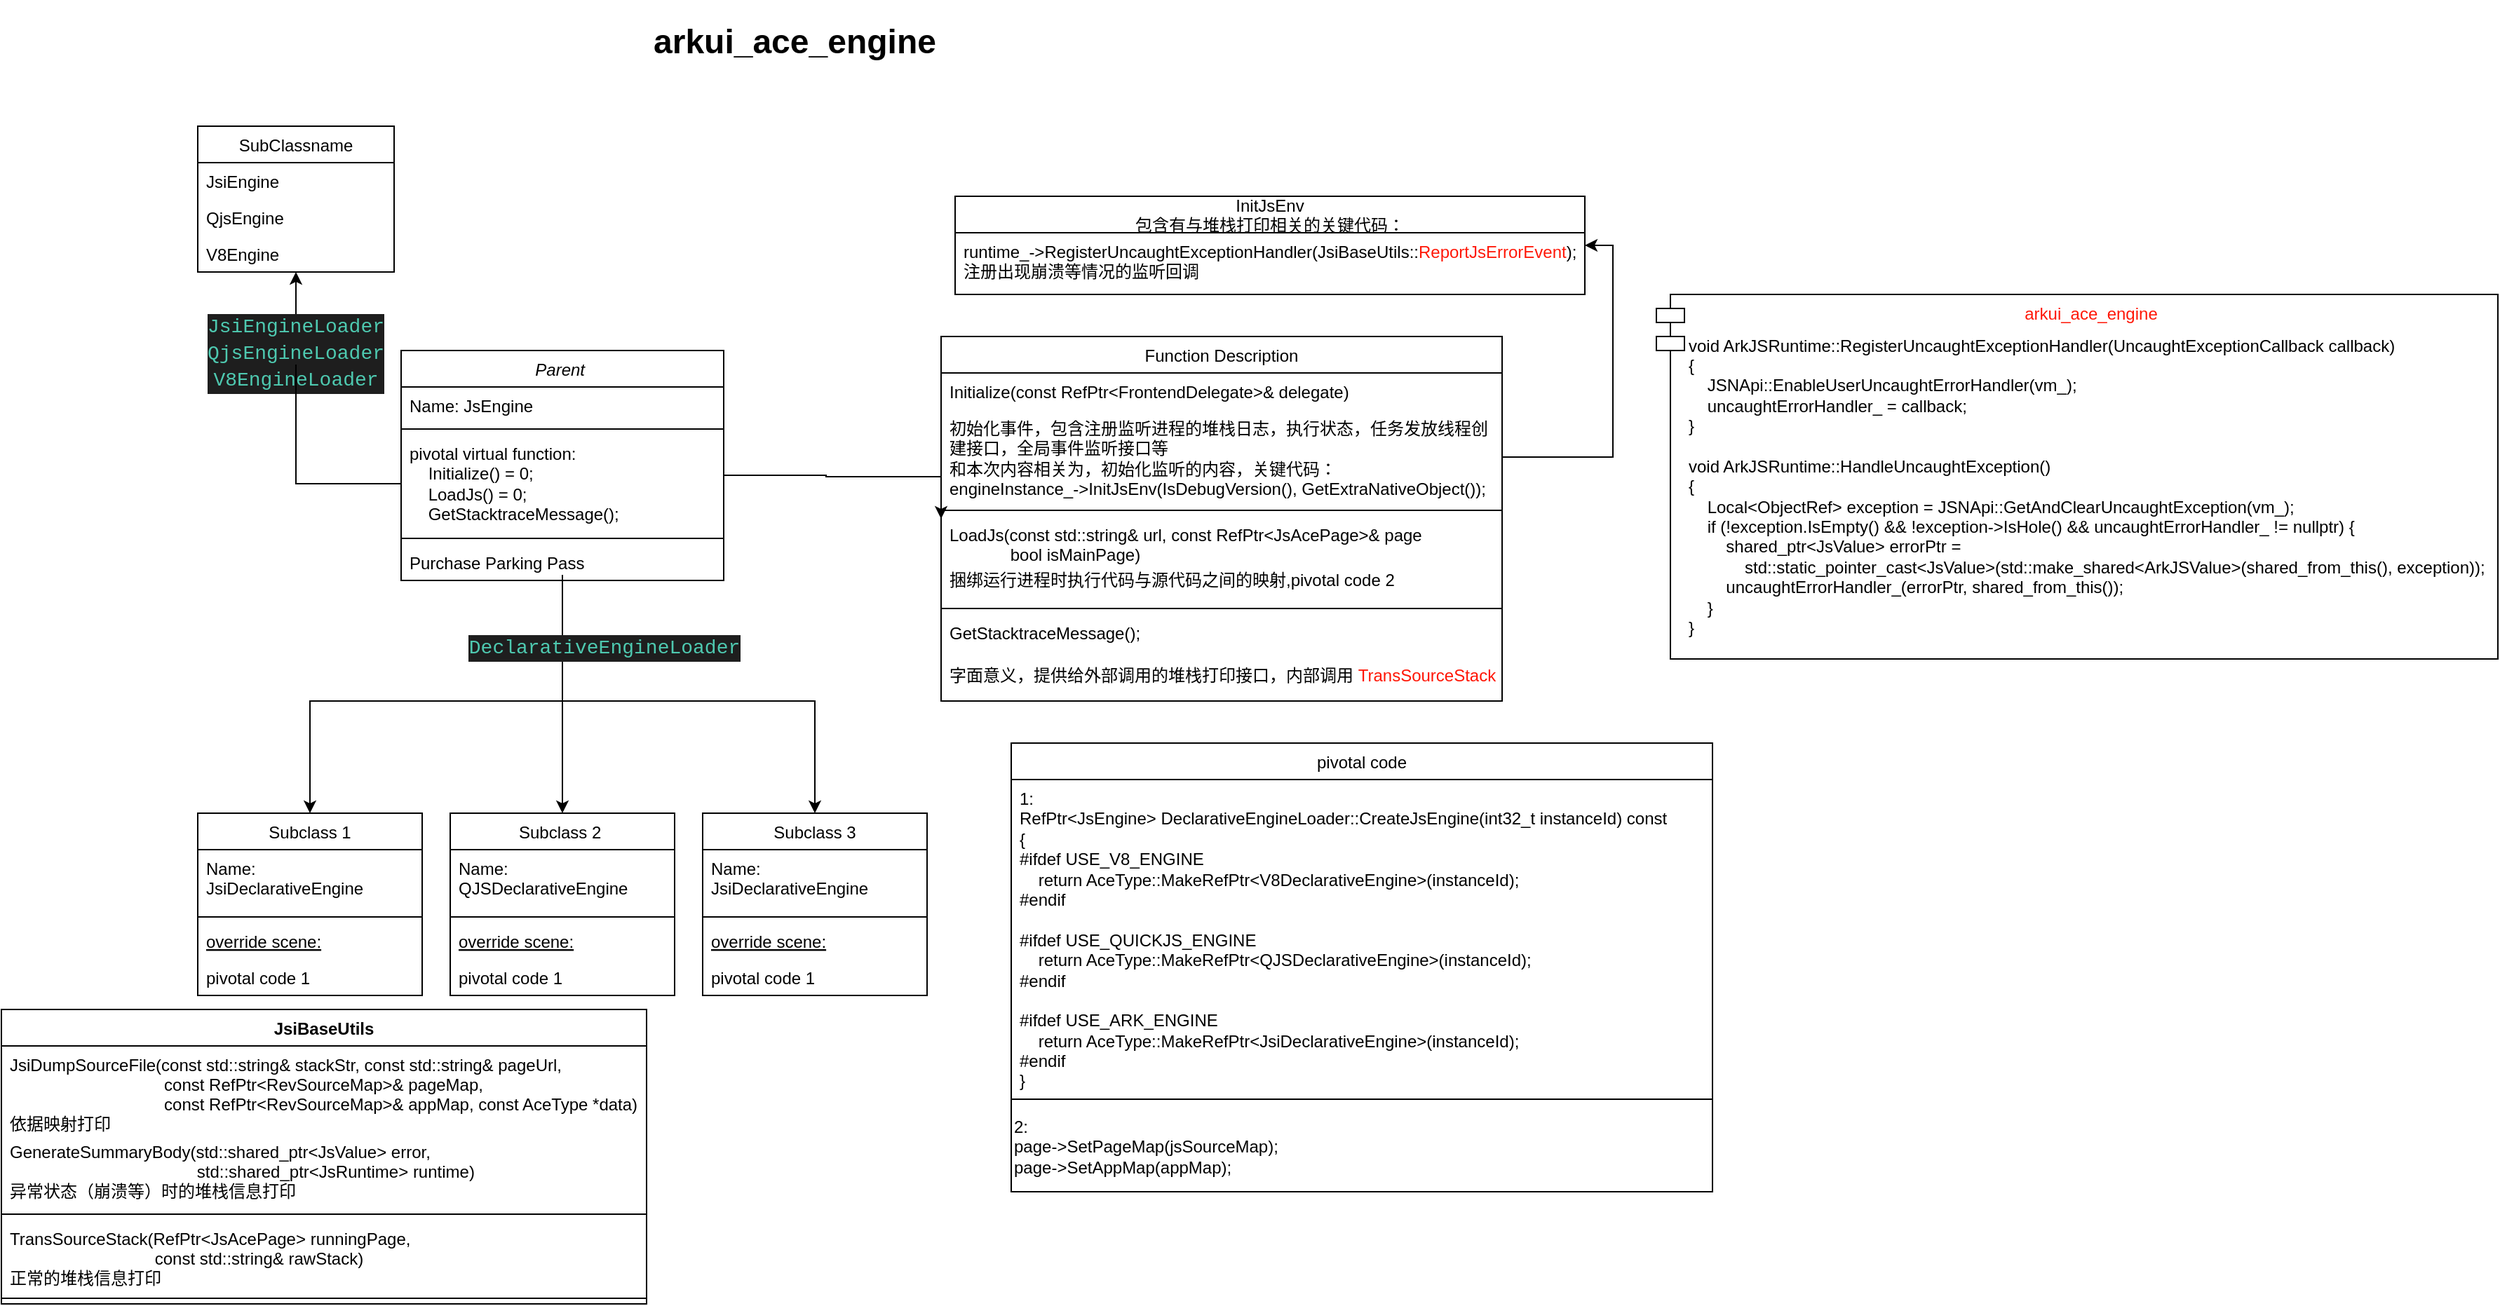 <mxfile version="20.1.2" type="github" pages="2">
  <diagram id="C5RBs43oDa-KdzZeNtuy" name="Page-1">
    <mxGraphModel dx="1360" dy="802" grid="1" gridSize="10" guides="1" tooltips="1" connect="1" arrows="1" fold="1" page="1" pageScale="1" pageWidth="827" pageHeight="1169" background="none" math="0" shadow="0">
      <root>
        <mxCell id="WIyWlLk6GJQsqaUBKTNV-0" />
        <mxCell id="WIyWlLk6GJQsqaUBKTNV-1" parent="WIyWlLk6GJQsqaUBKTNV-0" />
        <mxCell id="IO2iFSCvqAnWVY3sA_fM-19" style="edgeStyle=orthogonalEdgeStyle;rounded=0;orthogonalLoop=1;jettySize=auto;html=1;exitX=0.5;exitY=1;exitDx=0;exitDy=0;" parent="WIyWlLk6GJQsqaUBKTNV-1" source="zkfFHV4jXpPFQw0GAbJ--0" target="IO2iFSCvqAnWVY3sA_fM-6" edge="1">
          <mxGeometry relative="1" as="geometry">
            <Array as="points">
              <mxPoint x="440" y="630" />
            </Array>
          </mxGeometry>
        </mxCell>
        <mxCell id="IO2iFSCvqAnWVY3sA_fM-20" style="edgeStyle=orthogonalEdgeStyle;rounded=0;orthogonalLoop=1;jettySize=auto;html=1;exitX=0.5;exitY=1;exitDx=0;exitDy=0;entryX=0.5;entryY=0;entryDx=0;entryDy=0;" parent="WIyWlLk6GJQsqaUBKTNV-1" source="zkfFHV4jXpPFQw0GAbJ--0" target="IO2iFSCvqAnWVY3sA_fM-12" edge="1">
          <mxGeometry relative="1" as="geometry">
            <Array as="points">
              <mxPoint x="440" y="720" />
              <mxPoint x="620" y="720" />
            </Array>
          </mxGeometry>
        </mxCell>
        <mxCell id="IO2iFSCvqAnWVY3sA_fM-38" style="edgeStyle=orthogonalEdgeStyle;rounded=0;orthogonalLoop=1;jettySize=auto;html=1;exitX=0.5;exitY=1;exitDx=0;exitDy=0;" parent="WIyWlLk6GJQsqaUBKTNV-1" source="zkfFHV4jXpPFQw0GAbJ--0" target="IO2iFSCvqAnWVY3sA_fM-0" edge="1">
          <mxGeometry relative="1" as="geometry">
            <Array as="points">
              <mxPoint x="440" y="720" />
              <mxPoint x="260" y="720" />
            </Array>
          </mxGeometry>
        </mxCell>
        <mxCell id="zkfFHV4jXpPFQw0GAbJ--0" value="Parent " style="swimlane;fontStyle=2;align=center;verticalAlign=top;childLayout=stackLayout;horizontal=1;startSize=26;horizontalStack=0;resizeParent=1;resizeLast=0;collapsible=1;marginBottom=0;rounded=0;shadow=0;strokeWidth=1;" parent="WIyWlLk6GJQsqaUBKTNV-1" vertex="1">
          <mxGeometry x="325" y="470" width="230" height="164" as="geometry">
            <mxRectangle x="230" y="140" width="160" height="26" as="alternateBounds" />
          </mxGeometry>
        </mxCell>
        <mxCell id="zkfFHV4jXpPFQw0GAbJ--1" value="Name: JsEngine" style="text;align=left;verticalAlign=top;spacingLeft=4;spacingRight=4;overflow=hidden;rotatable=0;points=[[0,0.5],[1,0.5]];portConstraint=eastwest;" parent="zkfFHV4jXpPFQw0GAbJ--0" vertex="1">
          <mxGeometry y="26" width="230" height="26" as="geometry" />
        </mxCell>
        <mxCell id="IO2iFSCvqAnWVY3sA_fM-24" value="" style="line;html=1;strokeWidth=1;align=left;verticalAlign=middle;spacingTop=-1;spacingLeft=3;spacingRight=3;rotatable=0;labelPosition=right;points=[];portConstraint=eastwest;" parent="zkfFHV4jXpPFQw0GAbJ--0" vertex="1">
          <mxGeometry y="52" width="230" height="8" as="geometry" />
        </mxCell>
        <mxCell id="zkfFHV4jXpPFQw0GAbJ--2" value="pivotal virtual function:&lt;br&gt;&amp;nbsp;&amp;nbsp;&amp;nbsp;&amp;nbsp;Initialize() = 0;&lt;br&gt;&amp;nbsp;&amp;nbsp;&amp;nbsp;&amp;nbsp;LoadJs() = 0;&lt;br&gt;&amp;nbsp; &amp;nbsp; GetStacktraceMessage();" style="text;align=left;verticalAlign=top;spacingLeft=4;spacingRight=4;overflow=hidden;rotatable=0;points=[[0,0.5],[1,0.5]];portConstraint=eastwest;rounded=0;shadow=0;html=1;" parent="zkfFHV4jXpPFQw0GAbJ--0" vertex="1">
          <mxGeometry y="60" width="230" height="70" as="geometry" />
        </mxCell>
        <mxCell id="zkfFHV4jXpPFQw0GAbJ--4" value="" style="line;html=1;strokeWidth=1;align=left;verticalAlign=middle;spacingTop=-1;spacingLeft=3;spacingRight=3;rotatable=0;labelPosition=right;points=[];portConstraint=eastwest;" parent="zkfFHV4jXpPFQw0GAbJ--0" vertex="1">
          <mxGeometry y="130" width="230" height="8" as="geometry" />
        </mxCell>
        <mxCell id="zkfFHV4jXpPFQw0GAbJ--5" value="Purchase Parking Pass" style="text;align=left;verticalAlign=top;spacingLeft=4;spacingRight=4;overflow=hidden;rotatable=0;points=[[0,0.5],[1,0.5]];portConstraint=eastwest;" parent="zkfFHV4jXpPFQw0GAbJ--0" vertex="1">
          <mxGeometry y="138" width="230" height="26" as="geometry" />
        </mxCell>
        <mxCell id="zkfFHV4jXpPFQw0GAbJ--13" value="pivotal code" style="swimlane;fontStyle=0;align=center;verticalAlign=top;childLayout=stackLayout;horizontal=1;startSize=26;horizontalStack=0;resizeParent=1;resizeLast=0;collapsible=1;marginBottom=0;rounded=0;shadow=0;strokeWidth=1;" parent="WIyWlLk6GJQsqaUBKTNV-1" vertex="1">
          <mxGeometry x="760" y="750" width="500" height="320" as="geometry">
            <mxRectangle x="340" y="380" width="170" height="26" as="alternateBounds" />
          </mxGeometry>
        </mxCell>
        <mxCell id="IO2iFSCvqAnWVY3sA_fM-40" value="1:&lt;br&gt;&lt;div&gt;RefPtr&amp;lt;JsEngine&amp;gt; DeclarativeEngineLoader::CreateJsEngine(int32_t instanceId) const&lt;/div&gt;&lt;div&gt;{&lt;/div&gt;&lt;div&gt;#ifdef USE_V8_ENGINE&lt;/div&gt;&lt;div&gt;&amp;nbsp; &amp;nbsp; return AceType::MakeRefPtr&amp;lt;V8DeclarativeEngine&amp;gt;(instanceId);&lt;/div&gt;&lt;div&gt;#endif&lt;/div&gt;&lt;div&gt;&lt;br&gt;&lt;/div&gt;&lt;div&gt;#ifdef USE_QUICKJS_ENGINE&lt;/div&gt;&lt;div&gt;&amp;nbsp; &amp;nbsp; return AceType::MakeRefPtr&amp;lt;QJSDeclarativeEngine&amp;gt;(instanceId);&lt;/div&gt;&lt;div&gt;#endif&lt;/div&gt;&lt;div&gt;&lt;br&gt;&lt;/div&gt;&lt;div&gt;#ifdef USE_ARK_ENGINE&lt;/div&gt;&lt;div&gt;&amp;nbsp; &amp;nbsp; return AceType::MakeRefPtr&amp;lt;JsiDeclarativeEngine&amp;gt;(instanceId);&lt;/div&gt;&lt;div&gt;#endif&lt;/div&gt;&lt;div&gt;}&lt;/div&gt;" style="text;align=left;verticalAlign=top;spacingLeft=4;spacingRight=4;overflow=hidden;rotatable=0;points=[[0,0.5],[1,0.5]];portConstraint=eastwest;labelBorderColor=none;whiteSpace=wrap;html=1;" parent="zkfFHV4jXpPFQw0GAbJ--13" vertex="1">
          <mxGeometry y="26" width="500" height="224" as="geometry" />
        </mxCell>
        <mxCell id="zkfFHV4jXpPFQw0GAbJ--15" value="" style="line;html=1;strokeWidth=1;align=left;verticalAlign=middle;spacingTop=-1;spacingLeft=3;spacingRight=3;rotatable=0;labelPosition=right;points=[];portConstraint=eastwest;" parent="zkfFHV4jXpPFQw0GAbJ--13" vertex="1">
          <mxGeometry y="250" width="500" height="8" as="geometry" />
        </mxCell>
        <mxCell id="MEmFjFD-LDoa6DUwcWKF-1" value="&lt;div style=&quot;&quot;&gt;&lt;div&gt;2:&lt;/div&gt;&lt;div&gt;page-&amp;gt;SetPageMap(jsSourceMap);&lt;/div&gt;&lt;div&gt;page-&amp;gt;SetAppMap(appMap);&lt;/div&gt;&lt;/div&gt;" style="text;html=1;align=left;verticalAlign=middle;resizable=0;points=[];autosize=1;strokeColor=none;fillColor=none;" parent="zkfFHV4jXpPFQw0GAbJ--13" vertex="1">
          <mxGeometry y="258" width="500" height="60" as="geometry" />
        </mxCell>
        <mxCell id="zkfFHV4jXpPFQw0GAbJ--17" value="Function Description" style="swimlane;fontStyle=0;align=center;verticalAlign=top;childLayout=stackLayout;horizontal=1;startSize=26;horizontalStack=0;resizeParent=1;resizeLast=0;collapsible=1;marginBottom=0;rounded=0;shadow=0;strokeWidth=1;" parent="WIyWlLk6GJQsqaUBKTNV-1" vertex="1">
          <mxGeometry x="710" y="460" width="400" height="260" as="geometry">
            <mxRectangle x="560" y="470" width="160" height="26" as="alternateBounds" />
          </mxGeometry>
        </mxCell>
        <mxCell id="zkfFHV4jXpPFQw0GAbJ--19" value="Initialize(const RefPtr&lt;FrontendDelegate&gt;&amp; delegate)" style="text;align=left;verticalAlign=top;spacingLeft=4;spacingRight=4;overflow=hidden;rotatable=0;points=[[0,0.5],[1,0.5]];portConstraint=eastwest;rounded=0;shadow=0;html=0;" parent="zkfFHV4jXpPFQw0GAbJ--17" vertex="1">
          <mxGeometry y="26" width="400" height="26" as="geometry" />
        </mxCell>
        <mxCell id="zkfFHV4jXpPFQw0GAbJ--20" value="初始化事件，包含注册监听进程的堆栈日志，执行状态，任务发放线程创建接口，全局事件监听接口等&#xa;和本次内容相关为，初始化监听的内容，关键代码：&#xa;engineInstance_-&gt;InitJsEnv(IsDebugVersion(), GetExtraNativeObject());" style="text;align=left;verticalAlign=top;spacingLeft=4;spacingRight=4;overflow=hidden;rotatable=0;points=[[0,0.5],[1,0.5]];portConstraint=eastwest;rounded=0;shadow=0;html=0;whiteSpace=wrap;" parent="zkfFHV4jXpPFQw0GAbJ--17" vertex="1">
          <mxGeometry y="52" width="400" height="68" as="geometry" />
        </mxCell>
        <mxCell id="zkfFHV4jXpPFQw0GAbJ--23" value="" style="line;html=1;strokeWidth=1;align=left;verticalAlign=middle;spacingTop=-1;spacingLeft=3;spacingRight=3;rotatable=0;labelPosition=right;points=[];portConstraint=eastwest;" parent="zkfFHV4jXpPFQw0GAbJ--17" vertex="1">
          <mxGeometry y="120" width="400" height="8" as="geometry" />
        </mxCell>
        <mxCell id="zkfFHV4jXpPFQw0GAbJ--24" value="LoadJs(const std::string&amp; url, const RefPtr&lt;JsAcePage&gt;&amp; page&#xa;             bool isMainPage)" style="text;align=left;verticalAlign=top;spacingLeft=4;spacingRight=4;overflow=hidden;rotatable=0;points=[[0,0.5],[1,0.5]];portConstraint=eastwest;whiteSpace=wrap;" parent="zkfFHV4jXpPFQw0GAbJ--17" vertex="1">
          <mxGeometry y="128" width="400" height="32" as="geometry" />
        </mxCell>
        <mxCell id="zkfFHV4jXpPFQw0GAbJ--25" value="捆绑运行进程时执行代码与源代码之间的映射,pivotal code 2" style="text;align=left;verticalAlign=top;spacingLeft=4;spacingRight=4;overflow=hidden;rotatable=0;points=[[0,0.5],[1,0.5]];portConstraint=eastwest;" parent="zkfFHV4jXpPFQw0GAbJ--17" vertex="1">
          <mxGeometry y="160" width="400" height="30" as="geometry" />
        </mxCell>
        <mxCell id="IO2iFSCvqAnWVY3sA_fM-64" value="" style="line;html=1;strokeWidth=1;align=left;verticalAlign=middle;spacingTop=-1;spacingLeft=3;spacingRight=3;rotatable=0;labelPosition=right;points=[];portConstraint=eastwest;" parent="zkfFHV4jXpPFQw0GAbJ--17" vertex="1">
          <mxGeometry y="190" width="400" height="8" as="geometry" />
        </mxCell>
        <mxCell id="IO2iFSCvqAnWVY3sA_fM-66" value="GetStacktraceMessage();" style="text;align=left;verticalAlign=top;spacingLeft=4;spacingRight=4;overflow=hidden;rotatable=0;points=[[0,0.5],[1,0.5]];portConstraint=eastwest;" parent="zkfFHV4jXpPFQw0GAbJ--17" vertex="1">
          <mxGeometry y="198" width="400" height="30" as="geometry" />
        </mxCell>
        <mxCell id="IO2iFSCvqAnWVY3sA_fM-65" value="&lt;span style=&quot;color: rgb(0, 0, 0);&quot;&gt;字面意义，提供给外部调用的堆栈打印接口，内部调用&amp;nbsp;&lt;/span&gt;TransSourceStack" style="text;align=left;verticalAlign=top;spacingLeft=4;spacingRight=4;overflow=hidden;rotatable=0;points=[[0,0.5],[1,0.5]];portConstraint=eastwest;whiteSpace=wrap;fontColor=#FF1605;html=1;" parent="zkfFHV4jXpPFQw0GAbJ--17" vertex="1">
          <mxGeometry y="228" width="400" height="32" as="geometry" />
        </mxCell>
        <mxCell id="IO2iFSCvqAnWVY3sA_fM-0" value="Subclass 1" style="swimlane;fontStyle=0;align=center;verticalAlign=top;childLayout=stackLayout;horizontal=1;startSize=26;horizontalStack=0;resizeParent=1;resizeLast=0;collapsible=1;marginBottom=0;rounded=0;shadow=0;strokeWidth=1;" parent="WIyWlLk6GJQsqaUBKTNV-1" vertex="1">
          <mxGeometry x="180" y="800" width="160" height="130" as="geometry">
            <mxRectangle x="130" y="380" width="160" height="26" as="alternateBounds" />
          </mxGeometry>
        </mxCell>
        <mxCell id="IO2iFSCvqAnWVY3sA_fM-1" value="Name:&amp;nbsp;&lt;br&gt;JsiDeclarativeEngine" style="text;align=left;verticalAlign=top;spacingLeft=4;spacingRight=4;overflow=hidden;rotatable=0;points=[[0,0.5],[1,0.5]];portConstraint=eastwest;labelBorderColor=none;whiteSpace=wrap;html=1;" parent="IO2iFSCvqAnWVY3sA_fM-0" vertex="1">
          <mxGeometry y="26" width="160" height="44" as="geometry" />
        </mxCell>
        <mxCell id="IO2iFSCvqAnWVY3sA_fM-3" value="" style="line;html=1;strokeWidth=1;align=left;verticalAlign=middle;spacingTop=-1;spacingLeft=3;spacingRight=3;rotatable=0;labelPosition=right;points=[];portConstraint=eastwest;" parent="IO2iFSCvqAnWVY3sA_fM-0" vertex="1">
          <mxGeometry y="70" width="160" height="8" as="geometry" />
        </mxCell>
        <mxCell id="IO2iFSCvqAnWVY3sA_fM-4" value="override scene:" style="text;align=left;verticalAlign=top;spacingLeft=4;spacingRight=4;overflow=hidden;rotatable=0;points=[[0,0.5],[1,0.5]];portConstraint=eastwest;fontStyle=4" parent="IO2iFSCvqAnWVY3sA_fM-0" vertex="1">
          <mxGeometry y="78" width="160" height="26" as="geometry" />
        </mxCell>
        <mxCell id="IO2iFSCvqAnWVY3sA_fM-5" value="pivotal code 1" style="text;align=left;verticalAlign=top;spacingLeft=4;spacingRight=4;overflow=hidden;rotatable=0;points=[[0,0.5],[1,0.5]];portConstraint=eastwest;" parent="IO2iFSCvqAnWVY3sA_fM-0" vertex="1">
          <mxGeometry y="104" width="160" height="26" as="geometry" />
        </mxCell>
        <mxCell id="IO2iFSCvqAnWVY3sA_fM-6" value="Subclass 2 " style="swimlane;fontStyle=0;align=center;verticalAlign=top;childLayout=stackLayout;horizontal=1;startSize=26;horizontalStack=0;resizeParent=1;resizeLast=0;collapsible=1;marginBottom=0;rounded=0;shadow=0;strokeWidth=1;" parent="WIyWlLk6GJQsqaUBKTNV-1" vertex="1">
          <mxGeometry x="360" y="800" width="160" height="130" as="geometry">
            <mxRectangle x="130" y="380" width="160" height="26" as="alternateBounds" />
          </mxGeometry>
        </mxCell>
        <mxCell id="IO2iFSCvqAnWVY3sA_fM-7" value="Name:&lt;br&gt;QJSDeclarativeEngine" style="text;align=left;verticalAlign=top;spacingLeft=4;spacingRight=4;overflow=hidden;rotatable=0;points=[[0,0.5],[1,0.5]];portConstraint=eastwest;whiteSpace=wrap;labelBorderColor=none;html=1;labelBackgroundColor=none;" parent="IO2iFSCvqAnWVY3sA_fM-6" vertex="1">
          <mxGeometry y="26" width="160" height="44" as="geometry" />
        </mxCell>
        <mxCell id="IO2iFSCvqAnWVY3sA_fM-9" value="" style="line;html=1;strokeWidth=1;align=left;verticalAlign=middle;spacingTop=-1;spacingLeft=3;spacingRight=3;rotatable=0;labelPosition=right;points=[];portConstraint=eastwest;" parent="IO2iFSCvqAnWVY3sA_fM-6" vertex="1">
          <mxGeometry y="70" width="160" height="8" as="geometry" />
        </mxCell>
        <mxCell id="IO2iFSCvqAnWVY3sA_fM-25" value="override scene:" style="text;align=left;verticalAlign=top;spacingLeft=4;spacingRight=4;overflow=hidden;rotatable=0;points=[[0,0.5],[1,0.5]];portConstraint=eastwest;fontStyle=4" parent="IO2iFSCvqAnWVY3sA_fM-6" vertex="1">
          <mxGeometry y="78" width="160" height="26" as="geometry" />
        </mxCell>
        <mxCell id="IO2iFSCvqAnWVY3sA_fM-36" value="pivotal code 1" style="text;align=left;verticalAlign=top;spacingLeft=4;spacingRight=4;overflow=hidden;rotatable=0;points=[[0,0.5],[1,0.5]];portConstraint=eastwest;" parent="IO2iFSCvqAnWVY3sA_fM-6" vertex="1">
          <mxGeometry y="104" width="160" height="26" as="geometry" />
        </mxCell>
        <mxCell id="IO2iFSCvqAnWVY3sA_fM-12" value="Subclass 3" style="swimlane;fontStyle=0;align=center;verticalAlign=top;childLayout=stackLayout;horizontal=1;startSize=26;horizontalStack=0;resizeParent=1;resizeLast=0;collapsible=1;marginBottom=0;rounded=0;shadow=0;strokeWidth=1;" parent="WIyWlLk6GJQsqaUBKTNV-1" vertex="1">
          <mxGeometry x="540" y="800" width="160" height="130" as="geometry">
            <mxRectangle x="130" y="380" width="160" height="26" as="alternateBounds" />
          </mxGeometry>
        </mxCell>
        <mxCell id="IO2iFSCvqAnWVY3sA_fM-23" value="Name:&lt;br&gt;JsiDeclarativeEngine" style="text;align=left;verticalAlign=top;spacingLeft=4;spacingRight=4;overflow=hidden;rotatable=0;points=[[0,0.5],[1,0.5]];portConstraint=eastwest;whiteSpace=wrap;labelBorderColor=none;labelBackgroundColor=none;html=1;" parent="IO2iFSCvqAnWVY3sA_fM-12" vertex="1">
          <mxGeometry y="26" width="160" height="44" as="geometry" />
        </mxCell>
        <mxCell id="IO2iFSCvqAnWVY3sA_fM-15" value="" style="line;html=1;strokeWidth=1;align=left;verticalAlign=middle;spacingTop=-1;spacingLeft=3;spacingRight=3;rotatable=0;labelPosition=right;points=[];portConstraint=eastwest;" parent="IO2iFSCvqAnWVY3sA_fM-12" vertex="1">
          <mxGeometry y="70" width="160" height="8" as="geometry" />
        </mxCell>
        <mxCell id="IO2iFSCvqAnWVY3sA_fM-26" value="override scene:" style="text;align=left;verticalAlign=top;spacingLeft=4;spacingRight=4;overflow=hidden;rotatable=0;points=[[0,0.5],[1,0.5]];portConstraint=eastwest;fontStyle=4" parent="IO2iFSCvqAnWVY3sA_fM-12" vertex="1">
          <mxGeometry y="78" width="160" height="26" as="geometry" />
        </mxCell>
        <mxCell id="IO2iFSCvqAnWVY3sA_fM-37" value="pivotal code 1" style="text;align=left;verticalAlign=top;spacingLeft=4;spacingRight=4;overflow=hidden;rotatable=0;points=[[0,0.5],[1,0.5]];portConstraint=eastwest;" parent="IO2iFSCvqAnWVY3sA_fM-12" vertex="1">
          <mxGeometry y="104" width="160" height="26" as="geometry" />
        </mxCell>
        <mxCell id="IO2iFSCvqAnWVY3sA_fM-22" style="edgeStyle=orthogonalEdgeStyle;rounded=0;orthogonalLoop=1;jettySize=auto;html=1;exitX=1;exitY=0.5;exitDx=0;exitDy=0;entryX=0;entryY=0.5;entryDx=0;entryDy=0;" parent="WIyWlLk6GJQsqaUBKTNV-1" source="zkfFHV4jXpPFQw0GAbJ--2" target="zkfFHV4jXpPFQw0GAbJ--17" edge="1">
          <mxGeometry relative="1" as="geometry">
            <mxPoint x="700" y="590" as="targetPoint" />
            <Array as="points">
              <mxPoint x="628" y="559" />
              <mxPoint x="700" y="560" />
            </Array>
          </mxGeometry>
        </mxCell>
        <mxCell id="IO2iFSCvqAnWVY3sA_fM-30" value="&lt;div style=&quot;color: rgb(212, 212, 212); background-color: rgb(30, 30, 30); font-family: Consolas, &amp;quot;Courier New&amp;quot;, monospace; font-size: 14px; line-height: 19px;&quot;&gt;&lt;span style=&quot;color: #4ec9b0;&quot;&gt;DeclarativeEngineLoader&lt;/span&gt;&lt;/div&gt;" style="text;html=1;strokeColor=none;fillColor=none;align=center;verticalAlign=middle;whiteSpace=wrap;rounded=0;labelBackgroundColor=none;labelBorderColor=none;" parent="WIyWlLk6GJQsqaUBKTNV-1" vertex="1">
          <mxGeometry x="440" y="667" width="60" height="30" as="geometry" />
        </mxCell>
        <mxCell id="IO2iFSCvqAnWVY3sA_fM-33" style="edgeStyle=orthogonalEdgeStyle;rounded=0;orthogonalLoop=1;jettySize=auto;html=1;exitX=0;exitY=0.5;exitDx=0;exitDy=0;entryX=0.5;entryY=1;entryDx=0;entryDy=0;startArrow=none;" parent="WIyWlLk6GJQsqaUBKTNV-1" source="IO2iFSCvqAnWVY3sA_fM-35" target="IO2iFSCvqAnWVY3sA_fM-53" edge="1">
          <mxGeometry relative="1" as="geometry">
            <mxPoint x="260" y="330" as="targetPoint" />
            <Array as="points">
              <mxPoint x="250" y="445" />
            </Array>
          </mxGeometry>
        </mxCell>
        <mxCell id="IO2iFSCvqAnWVY3sA_fM-45" value="InitJsEnv&#xa;包含有与堆栈打印相关的关键代码：" style="swimlane;fontStyle=0;childLayout=stackLayout;horizontal=1;startSize=26;fillColor=none;horizontalStack=0;resizeParent=1;resizeParentMax=0;resizeLast=0;collapsible=1;marginBottom=0;fontFamily=Helvetica;fontSize=12;fontColor=#000000;" parent="WIyWlLk6GJQsqaUBKTNV-1" vertex="1">
          <mxGeometry x="720" y="360" width="449" height="70" as="geometry" />
        </mxCell>
        <mxCell id="IO2iFSCvqAnWVY3sA_fM-46" value="runtime_-&amp;gt;RegisterUncaughtExceptionHandler(JsiBaseUtils::&lt;font color=&quot;#ff1808&quot;&gt;ReportJsErrorEvent&lt;/font&gt;);&lt;br&gt;注册出现崩溃等情况的监听回调" style="text;strokeColor=none;fillColor=none;align=left;verticalAlign=top;spacingLeft=4;spacingRight=4;overflow=hidden;rotatable=0;points=[[0,0.5],[1,0.5]];portConstraint=eastwest;fontFamily=Helvetica;fontSize=12;fontColor=#000000;whiteSpace=wrap;html=1;" parent="IO2iFSCvqAnWVY3sA_fM-45" vertex="1">
          <mxGeometry y="26" width="449" height="44" as="geometry" />
        </mxCell>
        <mxCell id="IO2iFSCvqAnWVY3sA_fM-51" style="edgeStyle=orthogonalEdgeStyle;rounded=0;orthogonalLoop=1;jettySize=auto;html=1;exitX=1;exitY=0.5;exitDx=0;exitDy=0;entryX=1;entryY=0.5;entryDx=0;entryDy=0;fontFamily=Helvetica;fontSize=12;fontColor=#000000;startSize=26;" parent="WIyWlLk6GJQsqaUBKTNV-1" source="zkfFHV4jXpPFQw0GAbJ--20" target="IO2iFSCvqAnWVY3sA_fM-45" edge="1">
          <mxGeometry relative="1" as="geometry" />
        </mxCell>
        <mxCell id="IO2iFSCvqAnWVY3sA_fM-53" value="SubClassname" style="swimlane;fontStyle=0;childLayout=stackLayout;horizontal=1;startSize=26;fillColor=none;horizontalStack=0;resizeParent=1;resizeParentMax=0;resizeLast=0;collapsible=1;marginBottom=0;fontFamily=Helvetica;fontSize=12;fontColor=#000000;" parent="WIyWlLk6GJQsqaUBKTNV-1" vertex="1">
          <mxGeometry x="180" y="310" width="140" height="104" as="geometry">
            <mxRectangle x="30" y="310" width="100" height="30" as="alternateBounds" />
          </mxGeometry>
        </mxCell>
        <mxCell id="IO2iFSCvqAnWVY3sA_fM-54" value="JsiEngine" style="text;strokeColor=none;fillColor=none;align=left;verticalAlign=top;spacingLeft=4;spacingRight=4;overflow=hidden;rotatable=0;points=[[0,0.5],[1,0.5]];portConstraint=eastwest;fontFamily=Helvetica;fontSize=12;fontColor=#000000;" parent="IO2iFSCvqAnWVY3sA_fM-53" vertex="1">
          <mxGeometry y="26" width="140" height="26" as="geometry" />
        </mxCell>
        <mxCell id="IO2iFSCvqAnWVY3sA_fM-55" value="QjsEngine" style="text;strokeColor=none;fillColor=none;align=left;verticalAlign=top;spacingLeft=4;spacingRight=4;overflow=hidden;rotatable=0;points=[[0,0.5],[1,0.5]];portConstraint=eastwest;fontFamily=Helvetica;fontSize=12;fontColor=#000000;" parent="IO2iFSCvqAnWVY3sA_fM-53" vertex="1">
          <mxGeometry y="52" width="140" height="26" as="geometry" />
        </mxCell>
        <mxCell id="IO2iFSCvqAnWVY3sA_fM-56" value="V8Engine" style="text;strokeColor=none;fillColor=none;align=left;verticalAlign=top;spacingLeft=4;spacingRight=4;overflow=hidden;rotatable=0;points=[[0,0.5],[1,0.5]];portConstraint=eastwest;fontFamily=Helvetica;fontSize=12;fontColor=#000000;" parent="IO2iFSCvqAnWVY3sA_fM-53" vertex="1">
          <mxGeometry y="78" width="140" height="26" as="geometry" />
        </mxCell>
        <mxCell id="IO2iFSCvqAnWVY3sA_fM-35" value="&lt;br&gt;&lt;div style=&quot;color: rgb(212, 212, 212); background-color: rgb(30, 30, 30); font-family: Consolas, &amp;quot;Courier New&amp;quot;, monospace; font-weight: normal; font-size: 14px; line-height: 19px;&quot;&gt;&lt;div&gt;&lt;span style=&quot;color: #4ec9b0;&quot;&gt;JsiEngineLoader&lt;/span&gt;&lt;/div&gt;&lt;/div&gt;&lt;div style=&quot;color: rgb(212, 212, 212); background-color: rgb(30, 30, 30); font-family: Consolas, &amp;quot;Courier New&amp;quot;, monospace; font-size: 14px; line-height: 19px;&quot;&gt;&lt;span style=&quot;color: #4ec9b0;&quot;&gt;QjsEngineLoader&lt;/span&gt;&lt;/div&gt;&lt;div style=&quot;color: rgb(212, 212, 212); background-color: rgb(30, 30, 30); font-family: Consolas, &amp;quot;Courier New&amp;quot;, monospace; font-size: 14px; line-height: 19px;&quot;&gt;&lt;div style=&quot;line-height: 19px;&quot;&gt;&lt;span style=&quot;color: #4ec9b0;&quot;&gt;V8EngineLoader&lt;/span&gt;&lt;/div&gt;&lt;/div&gt;" style="text;html=1;strokeColor=none;fillColor=none;align=center;verticalAlign=middle;whiteSpace=wrap;rounded=0;labelBackgroundColor=none;labelBorderColor=none;" parent="WIyWlLk6GJQsqaUBKTNV-1" vertex="1">
          <mxGeometry x="220" y="450" width="60" height="30" as="geometry" />
        </mxCell>
        <mxCell id="IO2iFSCvqAnWVY3sA_fM-57" value="" style="edgeStyle=orthogonalEdgeStyle;rounded=0;orthogonalLoop=1;jettySize=auto;html=1;exitX=0;exitY=0.5;exitDx=0;exitDy=0;entryX=0.5;entryY=1;entryDx=0;entryDy=0;endArrow=none;" parent="WIyWlLk6GJQsqaUBKTNV-1" source="zkfFHV4jXpPFQw0GAbJ--2" target="IO2iFSCvqAnWVY3sA_fM-35" edge="1">
          <mxGeometry relative="1" as="geometry">
            <mxPoint x="240" y="294.0" as="targetPoint" />
            <mxPoint x="325" y="559" as="sourcePoint" />
          </mxGeometry>
        </mxCell>
        <mxCell id="IO2iFSCvqAnWVY3sA_fM-58" value="&lt;h1&gt;arkui_ace_engine&lt;br&gt;&lt;/h1&gt;" style="text;html=1;strokeColor=none;fillColor=none;spacing=5;spacingTop=-20;whiteSpace=wrap;overflow=hidden;rounded=0;fontFamily=Helvetica;fontSize=12;fontColor=#000000;" parent="WIyWlLk6GJQsqaUBKTNV-1" vertex="1">
          <mxGeometry x="500" y="230" width="220" height="40" as="geometry" />
        </mxCell>
        <mxCell id="IO2iFSCvqAnWVY3sA_fM-67" value="JsiBaseUtils" style="swimlane;fontStyle=1;align=center;verticalAlign=top;childLayout=stackLayout;horizontal=1;startSize=26;horizontalStack=0;resizeParent=1;resizeParentMax=0;resizeLast=0;collapsible=1;marginBottom=0;fontFamily=Helvetica;fontSize=12;fontColor=#000000;" parent="WIyWlLk6GJQsqaUBKTNV-1" vertex="1">
          <mxGeometry x="40" y="940" width="460" height="210" as="geometry" />
        </mxCell>
        <mxCell id="IO2iFSCvqAnWVY3sA_fM-70" value="JsiDumpSourceFile(const std::string&amp; stackStr, const std::string&amp; pageUrl, &#xa;                                 const RefPtr&lt;RevSourceMap&gt;&amp; pageMap,&#xa;                                 const RefPtr&lt;RevSourceMap&gt;&amp; appMap, const AceType *data)&#xa;依据映射打印" style="text;strokeColor=none;fillColor=none;align=left;verticalAlign=top;spacingLeft=4;spacingRight=4;overflow=hidden;rotatable=0;points=[[0,0.5],[1,0.5]];portConstraint=eastwest;fontFamily=Helvetica;fontSize=12;fontColor=#000000;" parent="IO2iFSCvqAnWVY3sA_fM-67" vertex="1">
          <mxGeometry y="26" width="460" height="62" as="geometry" />
        </mxCell>
        <mxCell id="IO2iFSCvqAnWVY3sA_fM-68" value="GenerateSummaryBody(std::shared_ptr&lt;JsValue&gt; error,&#xa;                                        std::shared_ptr&lt;JsRuntime&gt; runtime)&#xa;异常状态（崩溃等）时的堆栈信息打印" style="text;strokeColor=none;fillColor=none;align=left;verticalAlign=top;spacingLeft=4;spacingRight=4;overflow=hidden;rotatable=0;points=[[0,0.5],[1,0.5]];portConstraint=eastwest;fontFamily=Helvetica;fontSize=12;fontColor=#000000;" parent="IO2iFSCvqAnWVY3sA_fM-67" vertex="1">
          <mxGeometry y="88" width="460" height="54" as="geometry" />
        </mxCell>
        <mxCell id="IO2iFSCvqAnWVY3sA_fM-72" value="" style="line;strokeWidth=1;fillColor=none;align=left;verticalAlign=middle;spacingTop=-1;spacingLeft=3;spacingRight=3;rotatable=0;labelPosition=right;points=[];portConstraint=eastwest;fontFamily=Helvetica;fontSize=12;fontColor=#000000;" parent="IO2iFSCvqAnWVY3sA_fM-67" vertex="1">
          <mxGeometry y="142" width="460" height="8" as="geometry" />
        </mxCell>
        <mxCell id="IO2iFSCvqAnWVY3sA_fM-73" value="TransSourceStack(RefPtr&lt;JsAcePage&gt; runningPage,&#xa;                               const std::string&amp; rawStack)&#xa;正常的堆栈信息打印" style="text;strokeColor=none;fillColor=none;align=left;verticalAlign=top;spacingLeft=4;spacingRight=4;overflow=hidden;rotatable=0;points=[[0,0.5],[1,0.5]];portConstraint=eastwest;fontFamily=Helvetica;fontSize=12;fontColor=#000000;" parent="IO2iFSCvqAnWVY3sA_fM-67" vertex="1">
          <mxGeometry y="150" width="460" height="52" as="geometry" />
        </mxCell>
        <mxCell id="IO2iFSCvqAnWVY3sA_fM-69" value="" style="line;strokeWidth=1;fillColor=none;align=left;verticalAlign=middle;spacingTop=-1;spacingLeft=3;spacingRight=3;rotatable=0;labelPosition=right;points=[];portConstraint=eastwest;fontFamily=Helvetica;fontSize=12;fontColor=#000000;" parent="IO2iFSCvqAnWVY3sA_fM-67" vertex="1">
          <mxGeometry y="202" width="460" height="8" as="geometry" />
        </mxCell>
        <mxCell id="gc637wlKcGNYt09lKCeK-4" value="arkui_ace_engine" style="shape=module;align=left;spacingLeft=20;align=center;verticalAlign=top;fillColor=none;fontColor=#FF1808;" vertex="1" parent="WIyWlLk6GJQsqaUBKTNV-1">
          <mxGeometry x="1220" y="430" width="600" height="260" as="geometry" />
        </mxCell>
        <mxCell id="gc637wlKcGNYt09lKCeK-5" value="&lt;div&gt;void ArkJSRuntime::RegisterUncaughtExceptionHandler(UncaughtExceptionCallback callback)&lt;/div&gt;&lt;div&gt;{&lt;/div&gt;&lt;div&gt;&amp;nbsp; &amp;nbsp; JSNApi::EnableUserUncaughtErrorHandler(vm_);&lt;/div&gt;&lt;div&gt;&amp;nbsp; &amp;nbsp; uncaughtErrorHandler_ = callback;&lt;/div&gt;&lt;div&gt;}&lt;/div&gt;&lt;div&gt;&lt;br&gt;&lt;/div&gt;&lt;div&gt;void ArkJSRuntime::HandleUncaughtException()&lt;/div&gt;&lt;div&gt;{&lt;/div&gt;&lt;div&gt;&amp;nbsp; &amp;nbsp; Local&amp;lt;ObjectRef&amp;gt; exception = JSNApi::GetAndClearUncaughtException(vm_);&lt;/div&gt;&lt;div&gt;&amp;nbsp; &amp;nbsp; if (!exception.IsEmpty() &amp;amp;&amp;amp; !exception-&amp;gt;IsHole() &amp;amp;&amp;amp; uncaughtErrorHandler_ != nullptr) {&lt;/div&gt;&lt;div&gt;&amp;nbsp; &amp;nbsp; &amp;nbsp; &amp;nbsp; shared_ptr&amp;lt;JsValue&amp;gt; errorPtr =&lt;/div&gt;&lt;div&gt;&amp;nbsp; &amp;nbsp; &amp;nbsp; &amp;nbsp; &amp;nbsp; &amp;nbsp; std::static_pointer_cast&amp;lt;JsValue&amp;gt;(std::make_shared&amp;lt;ArkJSValue&amp;gt;(shared_from_this(), exception));&lt;/div&gt;&lt;div&gt;&amp;nbsp; &amp;nbsp; &amp;nbsp; &amp;nbsp; uncaughtErrorHandler_(errorPtr, shared_from_this());&lt;/div&gt;&lt;div&gt;&amp;nbsp; &amp;nbsp; }&lt;/div&gt;&lt;div&gt;}&lt;/div&gt;" style="text;html=1;strokeColor=none;fillColor=none;align=left;verticalAlign=middle;rounded=0;" vertex="1" parent="WIyWlLk6GJQsqaUBKTNV-1">
          <mxGeometry x="1241" y="531.5" width="480" height="70" as="geometry" />
        </mxCell>
      </root>
    </mxGraphModel>
  </diagram>
  <diagram id="hDtbf-zA4DBISrhL9DiU" name="第 2 页">
    <mxGraphModel dx="2187" dy="802" grid="1" gridSize="10" guides="1" tooltips="1" connect="1" arrows="1" fold="1" page="1" pageScale="1" pageWidth="827" pageHeight="1169" math="0" shadow="0">
      <root>
        <mxCell id="0" />
        <mxCell id="1" parent="0" />
        <mxCell id="Zrdil0xcKAJzlIzVpnki-1" value="MainThread" style="swimlane;fontStyle=0;childLayout=stackLayout;horizontal=1;startSize=30;fillColor=none;horizontalStack=0;resizeParent=1;resizeParentMax=0;resizeLast=0;collapsible=1;marginBottom=0;" parent="1" vertex="1">
          <mxGeometry x="24" y="280" width="400" height="126" as="geometry" />
        </mxCell>
        <mxCell id="kwX6FUbtJQHW2YQrAjjA-1" value="pivotal virtual function:&lt;br&gt;&lt;span style=&quot;&quot;&gt; &lt;/span&gt;&lt;span style=&quot;white-space: pre;&quot;&gt; &lt;/span&gt;" style="text;align=left;verticalAlign=top;spacingLeft=4;spacingRight=4;overflow=hidden;rotatable=0;points=[[0,0.5],[1,0.5]];portConstraint=eastwest;rounded=0;shadow=0;html=1;" parent="Zrdil0xcKAJzlIzVpnki-1" vertex="1">
          <mxGeometry y="30" width="400" height="30" as="geometry" />
        </mxCell>
        <mxCell id="Zrdil0xcKAJzlIzVpnki-3" value="    HandleLaunchApplication(const AppLaunchData &amp;appLaunchData,&#xa;                                                    const Configuration &amp;config)" style="text;strokeColor=none;fillColor=none;align=left;verticalAlign=top;spacingLeft=4;spacingRight=4;overflow=hidden;rotatable=0;points=[[0,0.5],[1,0.5]];portConstraint=eastwest;" parent="Zrdil0xcKAJzlIzVpnki-1" vertex="1">
          <mxGeometry y="60" width="400" height="40" as="geometry" />
        </mxCell>
        <mxCell id="Zrdil0xcKAJzlIzVpnki-4" value="    HandleScheduleANRProcess()" style="text;strokeColor=none;fillColor=none;align=left;verticalAlign=top;spacingLeft=4;spacingRight=4;overflow=hidden;rotatable=0;points=[[0,0.5],[1,0.5]];portConstraint=eastwest;" parent="Zrdil0xcKAJzlIzVpnki-1" vertex="1">
          <mxGeometry y="100" width="400" height="26" as="geometry" />
        </mxCell>
        <mxCell id="uhYaOOTYZcCX7MPOTiqz-1" value="&lt;h1&gt;ability_ability_runtime&lt;br&gt;&lt;/h1&gt;" style="text;html=1;strokeColor=none;fillColor=none;spacing=5;spacingTop=-20;whiteSpace=wrap;overflow=hidden;rounded=0;fontFamily=Helvetica;fontSize=12;fontColor=#000000;" parent="1" vertex="1">
          <mxGeometry x="260" y="90" width="260" height="40" as="geometry" />
        </mxCell>
        <mxCell id="kwX6FUbtJQHW2YQrAjjA-23" value="NativeEngine（parent class）" style="swimlane;fontStyle=1;align=center;verticalAlign=top;childLayout=stackLayout;horizontal=1;startSize=26;horizontalStack=0;resizeParent=1;resizeParentMax=0;resizeLast=0;collapsible=1;marginBottom=0;" parent="1" vertex="1">
          <mxGeometry x="284" y="650" width="520" height="140" as="geometry" />
        </mxCell>
        <mxCell id="kwX6FUbtJQHW2YQrAjjA-24" value="+ field: &lt;font color=&quot;#ff1808&quot;&gt;arkui_napi &lt;/font&gt;（仓库名）" style="text;strokeColor=none;fillColor=none;align=left;verticalAlign=top;spacingLeft=4;spacingRight=4;overflow=hidden;rotatable=0;points=[[0,0.5],[1,0.5]];portConstraint=eastwest;html=1;" parent="kwX6FUbtJQHW2YQrAjjA-23" vertex="1">
          <mxGeometry y="26" width="520" height="26" as="geometry" />
        </mxCell>
        <mxCell id="kwX6FUbtJQHW2YQrAjjA-25" value="" style="line;strokeWidth=1;fillColor=none;align=left;verticalAlign=middle;spacingTop=-1;spacingLeft=3;spacingRight=3;rotatable=0;labelPosition=right;points=[];portConstraint=eastwest;" parent="kwX6FUbtJQHW2YQrAjjA-23" vertex="1">
          <mxGeometry y="52" width="520" height="8" as="geometry" />
        </mxCell>
        <mxCell id="kwX6FUbtJQHW2YQrAjjA-26" value="+ method(type): bool BuildJsStackTrace(std::string &amp;stackTraceStr)&#xa;                            // 内部给stackTraceStr传入堆栈message" style="text;strokeColor=none;fillColor=none;align=left;verticalAlign=top;spacingLeft=4;spacingRight=4;overflow=hidden;rotatable=0;points=[[0,0.5],[1,0.5]];portConstraint=eastwest;" parent="kwX6FUbtJQHW2YQrAjjA-23" vertex="1">
          <mxGeometry y="60" width="520" height="40" as="geometry" />
        </mxCell>
        <mxCell id="kwX6FUbtJQHW2YQrAjjA-29" value="+ method(type): void RegisterUncaughtExceptionHandler(UncaughtExceptionCallback callback)&#xa;                            // 注册监听异常情况的回调函数" style="text;strokeColor=none;fillColor=none;align=left;verticalAlign=top;spacingLeft=4;spacingRight=4;overflow=hidden;rotatable=0;points=[[0,0.5],[1,0.5]];portConstraint=eastwest;" parent="kwX6FUbtJQHW2YQrAjjA-23" vertex="1">
          <mxGeometry y="100" width="520" height="40" as="geometry" />
        </mxCell>
        <mxCell id="kwX6FUbtJQHW2YQrAjjA-31" style="edgeStyle=orthogonalEdgeStyle;rounded=0;orthogonalLoop=1;jettySize=auto;html=1;exitX=1;exitY=0.5;exitDx=0;exitDy=0;fontColor=#000000;" parent="1" source="Zrdil0xcKAJzlIzVpnki-3" target="kwX6FUbtJQHW2YQrAjjA-32" edge="1">
          <mxGeometry relative="1" as="geometry">
            <mxPoint x="644" y="470" as="targetPoint" />
          </mxGeometry>
        </mxCell>
        <mxCell id="kwX6FUbtJQHW2YQrAjjA-34" style="edgeStyle=orthogonalEdgeStyle;rounded=0;orthogonalLoop=1;jettySize=auto;html=1;exitX=1;exitY=0.5;exitDx=0;exitDy=0;entryX=1;entryY=0.5;entryDx=0;entryDy=0;fontColor=#000000;" parent="1" source="kwX6FUbtJQHW2YQrAjjA-32" target="kwX6FUbtJQHW2YQrAjjA-29" edge="1">
          <mxGeometry relative="1" as="geometry" />
        </mxCell>
        <mxCell id="kwX6FUbtJQHW2YQrAjjA-32" value="«Annotation»&lt;span style=&quot;white-space: pre;&quot;&gt; &lt;/span&gt;程序启动前操作，大多数行为的注册监听操作&amp;nbsp; &amp;nbsp; &amp;nbsp;&lt;br&gt;&lt;b&gt;Component&lt;/b&gt;&lt;br&gt;&lt;b&gt;jsEngine.RegisterUncaughtExceptionHandler(uncaughtTask);&lt;br&gt;注册异常时回调，（&lt;/b&gt;&lt;b&gt;uncaughtTask lamada表达式封装打印操作）&lt;/b&gt;&lt;b&gt;&lt;br&gt;&lt;/b&gt;" style="html=1;dropTarget=0;fontColor=#000000;" parent="1" vertex="1">
          <mxGeometry x="424" y="425" width="370" height="75" as="geometry" />
        </mxCell>
        <mxCell id="kwX6FUbtJQHW2YQrAjjA-33" value="" style="shape=module;jettyWidth=8;jettyHeight=4;fontColor=#000000;html=1;" parent="kwX6FUbtJQHW2YQrAjjA-32" vertex="1">
          <mxGeometry x="1" width="20" height="20" relative="1" as="geometry">
            <mxPoint x="-27" y="7" as="offset" />
          </mxGeometry>
        </mxCell>
        <mxCell id="kwX6FUbtJQHW2YQrAjjA-35" style="edgeStyle=orthogonalEdgeStyle;rounded=0;orthogonalLoop=1;jettySize=auto;html=1;exitX=0;exitY=0.5;exitDx=0;exitDy=0;fontColor=#000000;" parent="1" source="Zrdil0xcKAJzlIzVpnki-4" target="kwX6FUbtJQHW2YQrAjjA-36" edge="1">
          <mxGeometry relative="1" as="geometry">
            <mxPoint x="140" y="530" as="targetPoint" />
          </mxGeometry>
        </mxCell>
        <mxCell id="kwX6FUbtJQHW2YQrAjjA-38" style="edgeStyle=orthogonalEdgeStyle;rounded=0;orthogonalLoop=1;jettySize=auto;html=1;exitX=0.5;exitY=1;exitDx=0;exitDy=0;fontColor=#000000;" parent="1" source="kwX6FUbtJQHW2YQrAjjA-36" target="kwX6FUbtJQHW2YQrAjjA-26" edge="1">
          <mxGeometry relative="1" as="geometry" />
        </mxCell>
        <mxCell id="kwX6FUbtJQHW2YQrAjjA-36" value="«Annotation» 记录stacktrace dump等信息&lt;br&gt;&lt;b&gt;Component&lt;/b&gt;&lt;br&gt;&lt;b&gt;mainThreadStackInfo = applicationForAnr_-&amp;gt;GetRuntime()-&amp;gt;BuildJsStackTrace();&lt;br&gt;js_runtime中封装一层&lt;/b&gt;&lt;b&gt;BuildJsStackTrace(),实际返回的stacktrace message&lt;/b&gt;&lt;b&gt;&lt;br&gt;&lt;/b&gt;" style="html=1;dropTarget=0;fontColor=#000000;" parent="1" vertex="1">
          <mxGeometry x="14" y="520" width="490" height="80" as="geometry" />
        </mxCell>
        <mxCell id="kwX6FUbtJQHW2YQrAjjA-37" value="" style="shape=module;jettyWidth=8;jettyHeight=4;fontColor=#000000;html=1;" parent="kwX6FUbtJQHW2YQrAjjA-36" vertex="1">
          <mxGeometry x="1" width="20" height="20" relative="1" as="geometry">
            <mxPoint x="-27" y="7" as="offset" />
          </mxGeometry>
        </mxCell>
        <mxCell id="zl82fyuNG3pqM_zaUJ3s-1" value="&lt;font color=&quot;#ff1808&quot;&gt;OHOS::HiviewDFX::HiSysEvent::Write&lt;/font&gt;&lt;br&gt;&lt;br&gt;最终获取（转换）得到的message传入的接口，以此打印" style="shape=module;align=left;spacingLeft=20;align=center;verticalAlign=top;fontColor=#000000;html=1;" parent="1" vertex="1">
          <mxGeometry x="-10" y="800" width="390" height="90" as="geometry" />
        </mxCell>
        <mxCell id="JaBNUPBwrtgtio3I0wMF-1" value="arkui_napi" style="shape=module;align=left;spacingLeft=20;align=center;verticalAlign=top;fillColor=none;fontColor=#FF1808;" vertex="1" parent="1">
          <mxGeometry x="194" y="900" width="616" height="250" as="geometry" />
        </mxCell>
        <mxCell id="JaBNUPBwrtgtio3I0wMF-2" value="&lt;div&gt;void ArkNativeEngineImpl::RegisterUncaughtExceptionHandler(UncaughtExceptionCallback callback)&lt;/div&gt;&lt;div&gt;{&lt;/div&gt;&lt;div&gt;&amp;nbsp; &amp;nbsp; JSNApi::EnableUserUncaughtErrorHandler(vm_);&lt;/div&gt;&lt;div&gt;&amp;nbsp; &amp;nbsp; uncaughtExceptionCallback_ = callback;&lt;/div&gt;&lt;div&gt;}&lt;/div&gt;&lt;div&gt;&lt;br&gt;&lt;/div&gt;&lt;div&gt;void ArkNativeEngineImpl::HandleUncaughtException(NativeEngine* engine)&lt;/div&gt;&lt;div&gt;{&lt;/div&gt;&lt;div&gt;&amp;nbsp; &amp;nbsp; Local&amp;lt;ObjectRef&amp;gt; exception = JSNApi::GetAndClearUncaughtException(vm_);&lt;/div&gt;&lt;div&gt;&amp;nbsp; &amp;nbsp; if (!exception.IsEmpty() &amp;amp;&amp;amp; !exception-&amp;gt;IsHole() &amp;amp;&amp;amp; uncaughtExceptionCallback_ != nullptr) {&lt;/div&gt;&lt;div&gt;&amp;nbsp; &amp;nbsp; &amp;nbsp; &amp;nbsp; uncaughtExceptionCallback_(ArkValueToNativeValue(static_cast&amp;lt;ArkNativeEngine*&amp;gt;(engine), exception));&lt;/div&gt;&lt;div&gt;&amp;nbsp; &amp;nbsp; }&lt;/div&gt;&lt;div&gt;}&lt;/div&gt;" style="text;html=1;strokeColor=none;fillColor=none;align=left;verticalAlign=middle;rounded=0;" vertex="1" parent="1">
          <mxGeometry x="215" y="991.5" width="480" height="70" as="geometry" />
        </mxCell>
      </root>
    </mxGraphModel>
  </diagram>
</mxfile>
